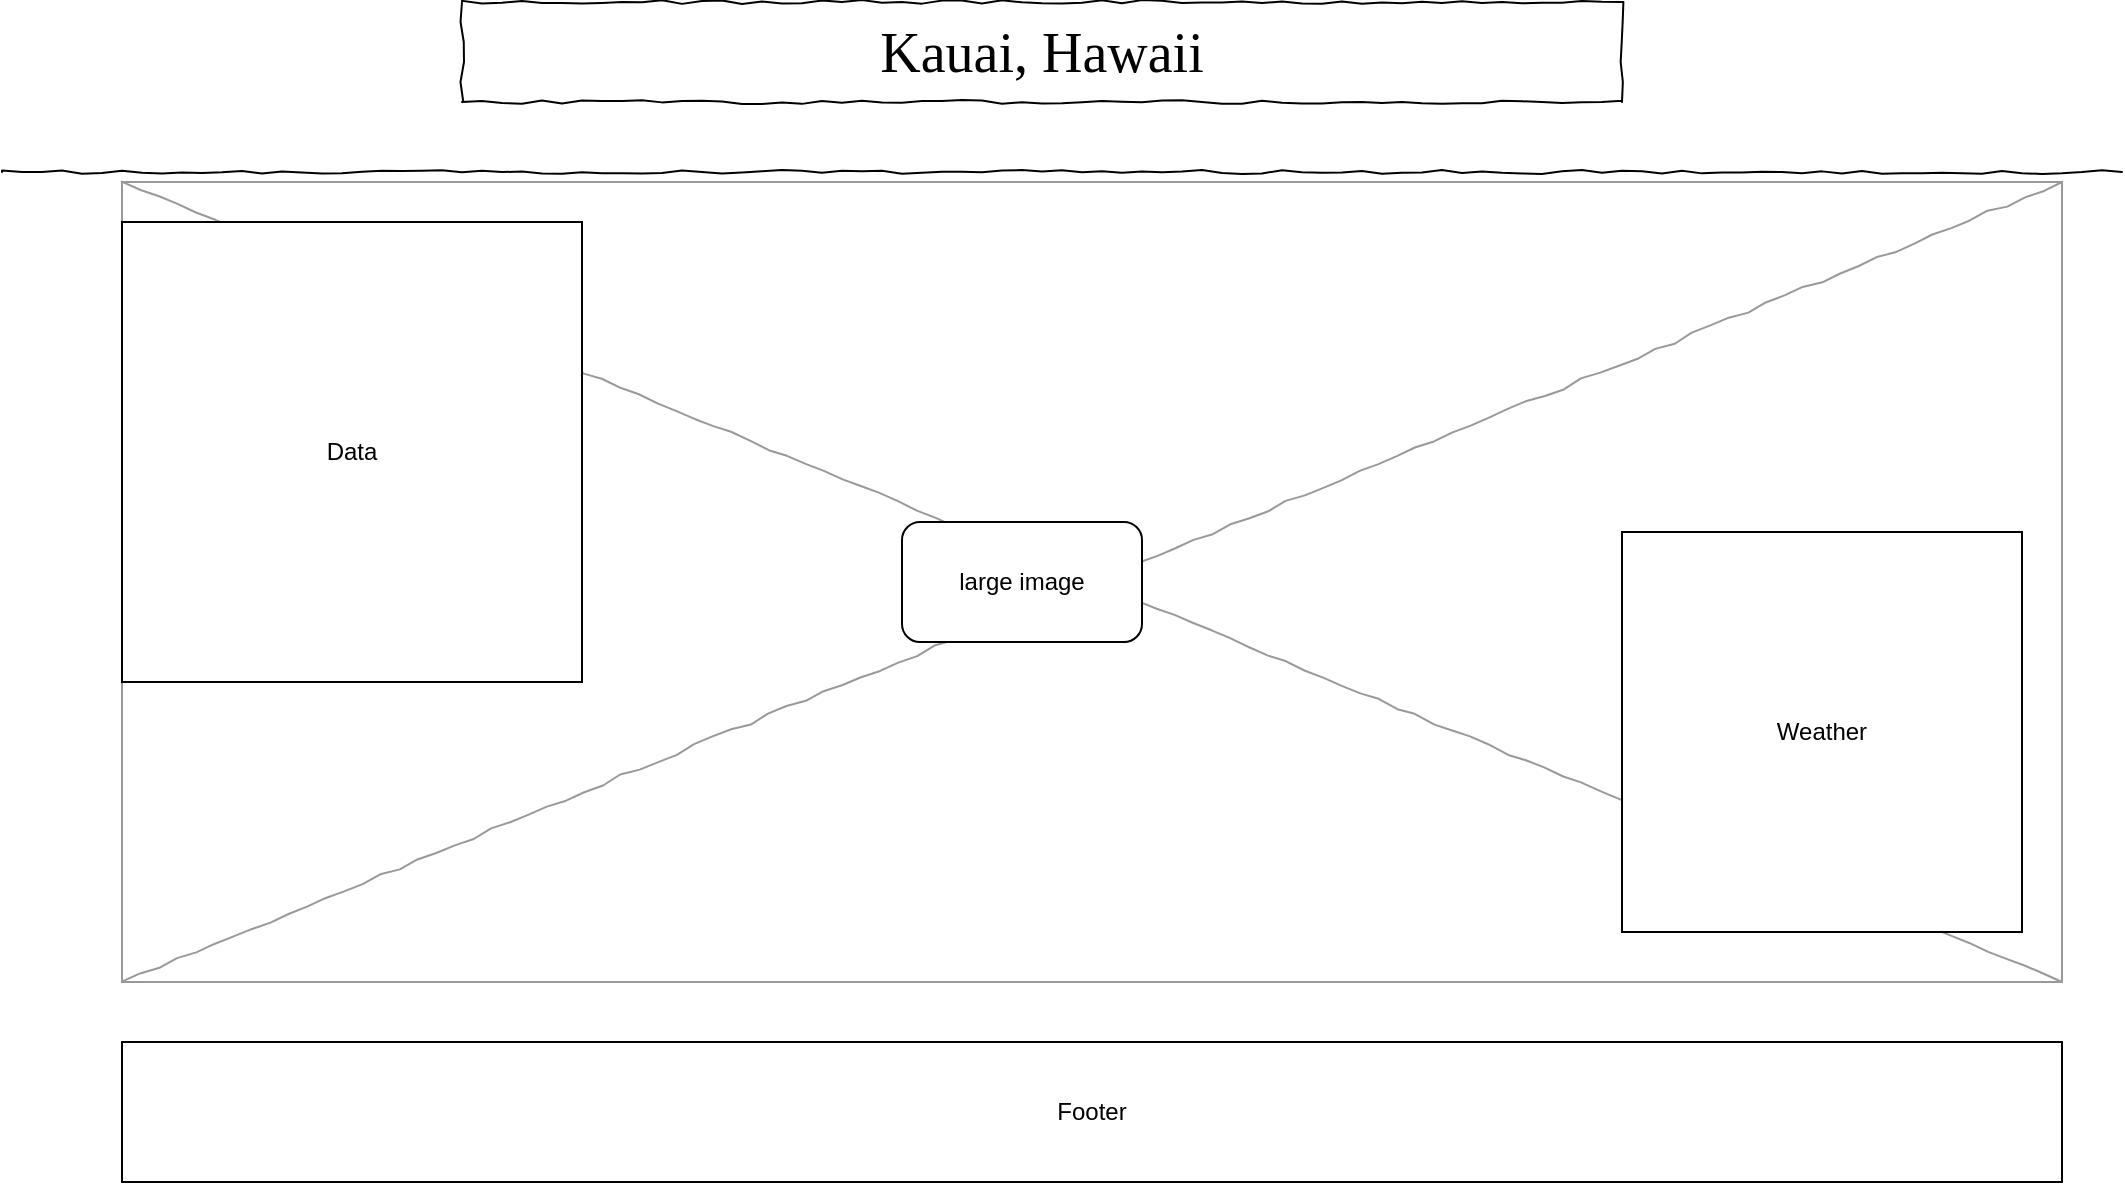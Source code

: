 <mxfile version="24.9.0">
  <diagram name="Page-1" id="03018318-947c-dd8e-b7a3-06fadd420f32">
    <mxGraphModel dx="1097" dy="595" grid="1" gridSize="10" guides="1" tooltips="1" connect="1" arrows="1" fold="1" page="1" pageScale="1" pageWidth="1100" pageHeight="850" background="none" math="0" shadow="0">
      <root>
        <mxCell id="0" />
        <mxCell id="1" parent="0" />
        <mxCell id="677b7b8949515195-2" value="Kauai, Hawaii" style="whiteSpace=wrap;html=1;rounded=0;shadow=0;labelBackgroundColor=none;strokeWidth=1;fontFamily=Verdana;fontSize=28;align=center;comic=1;" parent="1" vertex="1">
          <mxGeometry x="250" y="60" width="580" height="50" as="geometry" />
        </mxCell>
        <mxCell id="677b7b8949515195-9" value="" style="line;strokeWidth=1;html=1;rounded=0;shadow=0;labelBackgroundColor=none;fillColor=none;fontFamily=Verdana;fontSize=14;fontColor=#000000;align=center;comic=1;" parent="1" vertex="1">
          <mxGeometry x="20" y="140" width="1060" height="10" as="geometry" />
        </mxCell>
        <mxCell id="677b7b8949515195-16" value="" style="verticalLabelPosition=bottom;shadow=0;dashed=0;align=center;html=1;verticalAlign=top;strokeWidth=1;shape=mxgraph.mockup.graphics.simpleIcon;strokeColor=#999999;rounded=0;labelBackgroundColor=none;fontFamily=Verdana;fontSize=14;fontColor=#000000;comic=1;" parent="1" vertex="1">
          <mxGeometry x="80" y="150" width="970" height="400" as="geometry" />
        </mxCell>
        <mxCell id="mQU5VpM9F6mdkWjyYfgN-1" value="large image" style="rounded=1;whiteSpace=wrap;html=1;" vertex="1" parent="1">
          <mxGeometry x="470" y="320" width="120" height="60" as="geometry" />
        </mxCell>
        <mxCell id="mQU5VpM9F6mdkWjyYfgN-2" value="Data" style="whiteSpace=wrap;html=1;aspect=fixed;" vertex="1" parent="1">
          <mxGeometry x="80" y="170" width="230" height="230" as="geometry" />
        </mxCell>
        <mxCell id="mQU5VpM9F6mdkWjyYfgN-3" value="Weather" style="whiteSpace=wrap;html=1;aspect=fixed;" vertex="1" parent="1">
          <mxGeometry x="830" y="325" width="200" height="200" as="geometry" />
        </mxCell>
        <mxCell id="mQU5VpM9F6mdkWjyYfgN-6" value="Footer" style="rounded=0;whiteSpace=wrap;html=1;" vertex="1" parent="1">
          <mxGeometry x="80" y="580" width="970" height="70" as="geometry" />
        </mxCell>
      </root>
    </mxGraphModel>
  </diagram>
</mxfile>
